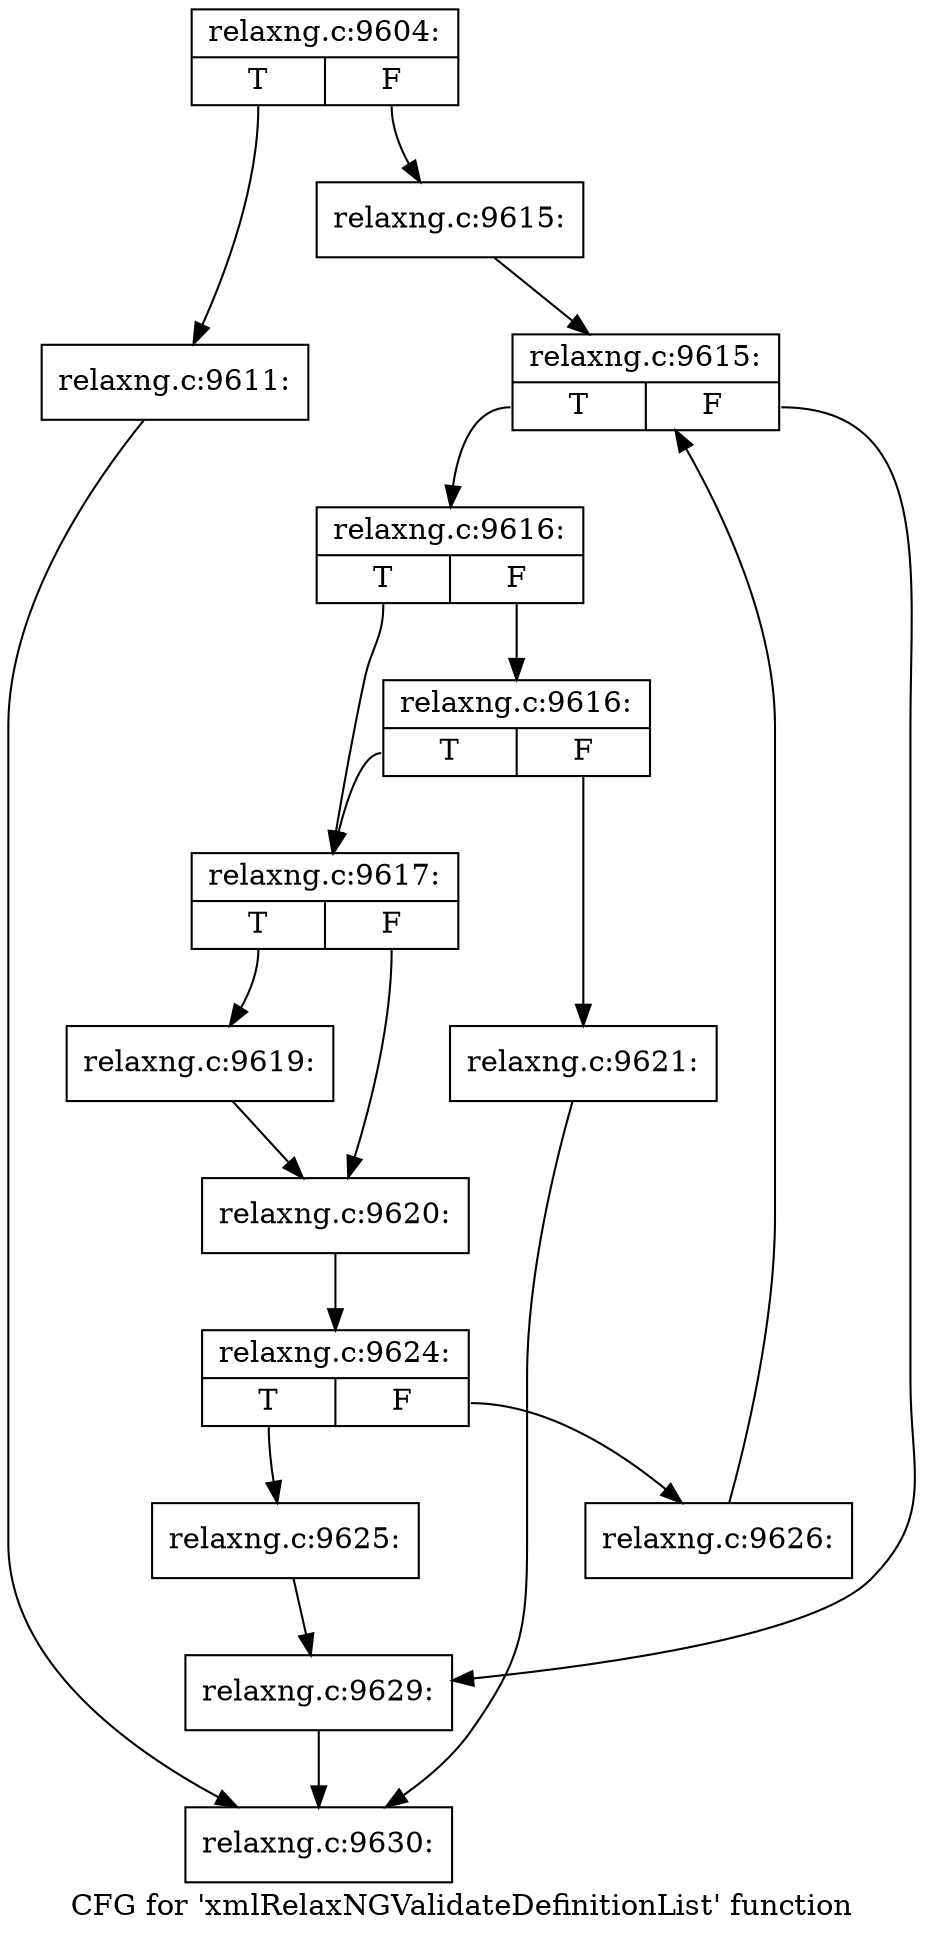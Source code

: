 digraph "CFG for 'xmlRelaxNGValidateDefinitionList' function" {
	label="CFG for 'xmlRelaxNGValidateDefinitionList' function";

	Node0x555e9c4ae9b0 [shape=record,label="{relaxng.c:9604:|{<s0>T|<s1>F}}"];
	Node0x555e9c4ae9b0:s0 -> Node0x555e9c4af9e0;
	Node0x555e9c4ae9b0:s1 -> Node0x555e9c4afa30;
	Node0x555e9c4af9e0 [shape=record,label="{relaxng.c:9611:}"];
	Node0x555e9c4af9e0 -> Node0x555e9c4aea00;
	Node0x555e9c4afa30 [shape=record,label="{relaxng.c:9615:}"];
	Node0x555e9c4afa30 -> Node0x555e9c4b0270;
	Node0x555e9c4b0270 [shape=record,label="{relaxng.c:9615:|{<s0>T|<s1>F}}"];
	Node0x555e9c4b0270:s0 -> Node0x555e9c4b0670;
	Node0x555e9c4b0270:s1 -> Node0x555e9c4b0490;
	Node0x555e9c4b0670 [shape=record,label="{relaxng.c:9616:|{<s0>T|<s1>F}}"];
	Node0x555e9c4b0670:s0 -> Node0x555e9c4b0820;
	Node0x555e9c4b0670:s1 -> Node0x555e9c4b0910;
	Node0x555e9c4b0910 [shape=record,label="{relaxng.c:9616:|{<s0>T|<s1>F}}"];
	Node0x555e9c4b0910:s0 -> Node0x555e9c4b0820;
	Node0x555e9c4b0910:s1 -> Node0x555e9c4b08c0;
	Node0x555e9c4b0820 [shape=record,label="{relaxng.c:9617:|{<s0>T|<s1>F}}"];
	Node0x555e9c4b0820:s0 -> Node0x555e9c4b1110;
	Node0x555e9c4b0820:s1 -> Node0x555e9c4b1160;
	Node0x555e9c4b1110 [shape=record,label="{relaxng.c:9619:}"];
	Node0x555e9c4b1110 -> Node0x555e9c4b1160;
	Node0x555e9c4b1160 [shape=record,label="{relaxng.c:9620:}"];
	Node0x555e9c4b1160 -> Node0x555e9c4b0870;
	Node0x555e9c4b08c0 [shape=record,label="{relaxng.c:9621:}"];
	Node0x555e9c4b08c0 -> Node0x555e9c4aea00;
	Node0x555e9c4b0870 [shape=record,label="{relaxng.c:9624:|{<s0>T|<s1>F}}"];
	Node0x555e9c4b0870:s0 -> Node0x555e9c4b1b30;
	Node0x555e9c4b0870:s1 -> Node0x555e9c4b1b80;
	Node0x555e9c4b1b30 [shape=record,label="{relaxng.c:9625:}"];
	Node0x555e9c4b1b30 -> Node0x555e9c4b0490;
	Node0x555e9c4b1b80 [shape=record,label="{relaxng.c:9626:}"];
	Node0x555e9c4b1b80 -> Node0x555e9c4b0270;
	Node0x555e9c4b0490 [shape=record,label="{relaxng.c:9629:}"];
	Node0x555e9c4b0490 -> Node0x555e9c4aea00;
	Node0x555e9c4aea00 [shape=record,label="{relaxng.c:9630:}"];
}
